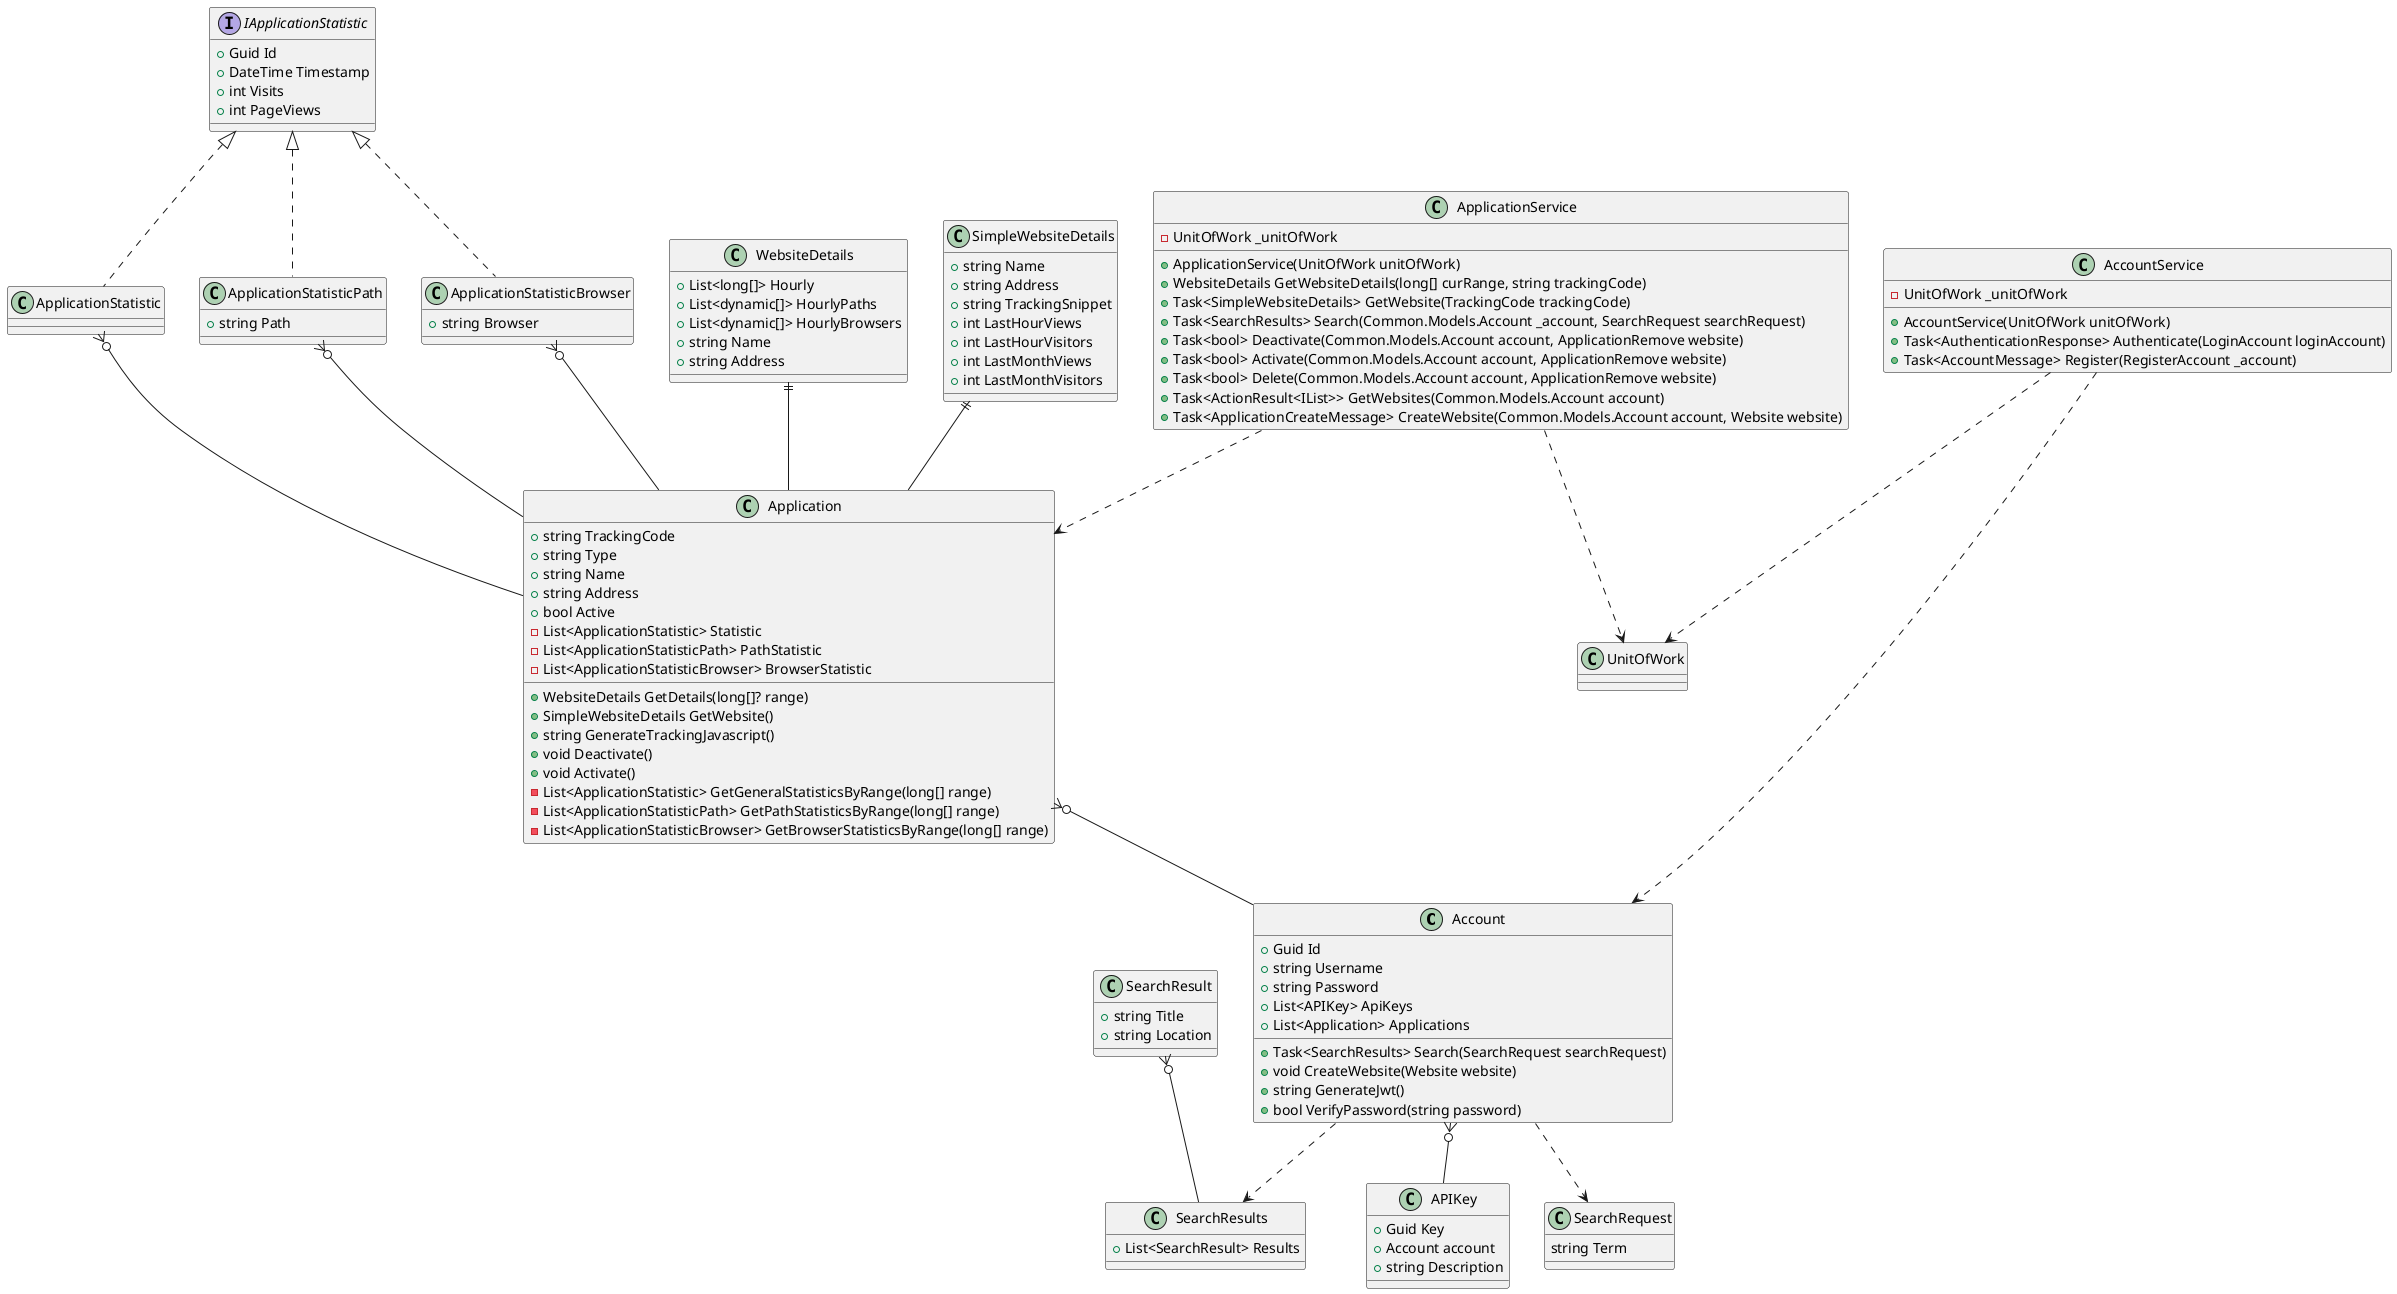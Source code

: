 ﻿@startuml
'https://plantuml.com/class-diagram

class Account {
    +Guid Id
    +string Username
    +string Password
    +List<APIKey> ApiKeys
    +List<Application> Applications
    +Task<SearchResults> Search(SearchRequest searchRequest)
    +void CreateWebsite(Website website)
    +string GenerateJwt()
    +bool VerifyPassword(string password)
}

class APIKey {
    +Guid Key
    +Account account
    +string Description
}

class SearchResults {
    +List<SearchResult> Results
}

class SearchResult {
    +string Title
    +string Location
}

class SearchRequest {
    string Term
}

class Application {
    +string TrackingCode
    +string Type
    +string Name
    +string Address
    +bool Active
    -List<ApplicationStatistic> Statistic
    -List<ApplicationStatisticPath> PathStatistic
    -List<ApplicationStatisticBrowser> BrowserStatistic
    +WebsiteDetails GetDetails(long[]? range)
    +SimpleWebsiteDetails GetWebsite()
    +string GenerateTrackingJavascript()
    +void Deactivate()
    +void Activate()
    -List<ApplicationStatistic> GetGeneralStatisticsByRange(long[] range)
    -List<ApplicationStatisticPath> GetPathStatisticsByRange(long[] range)
    -List<ApplicationStatisticBrowser> GetBrowserStatisticsByRange(long[] range)
}

interface IApplicationStatistic {
    +Guid Id
    +DateTime Timestamp
    +int Visits
    +int PageViews
}

class ApplicationStatistic implements IApplicationStatistic {}

class ApplicationStatisticPath implements IApplicationStatistic {
    +string Path
}

class ApplicationStatisticBrowser implements IApplicationStatistic {
    +string Browser
}

class WebsiteDetails {
    +List<long[]> Hourly
    +List<dynamic[]> HourlyPaths
    +List<dynamic[]> HourlyBrowsers
    +string Name
    +string Address
}

class SimpleWebsiteDetails {
    +string Name
    +string Address
    +string TrackingSnippet
    +int LastHourViews
    +int LastHourVisitors
    +int LastMonthViews
    +int LastMonthVisitors
}

class AccountService {
    -UnitOfWork _unitOfWork
    +AccountService(UnitOfWork unitOfWork)
    +Task<AuthenticationResponse> Authenticate(LoginAccount loginAccount)
    +Task<AccountMessage> Register(RegisterAccount _account)
}

class ApplicationService {
    -UnitOfWork _unitOfWork
    +ApplicationService(UnitOfWork unitOfWork)
    +WebsiteDetails GetWebsiteDetails(long[] curRange, string trackingCode)
    +Task<SimpleWebsiteDetails> GetWebsite(TrackingCode trackingCode)
    +Task<SearchResults> Search(Common.Models.Account _account, SearchRequest searchRequest)
    +Task<bool> Deactivate(Common.Models.Account account, ApplicationRemove website)
    +Task<bool> Activate(Common.Models.Account account, ApplicationRemove website)
    +Task<bool> Delete(Common.Models.Account account, ApplicationRemove website)
    +Task<ActionResult<IList>> GetWebsites(Common.Models.Account account)
    +Task<ApplicationCreateMessage> CreateWebsite(Common.Models.Account account, Website website)
}

class UnitOfWork {}

'Relations
Account }o-- APIKey
SearchResult }o-- SearchResults
Application }o-- Account
ApplicationStatistic }o-- Application
ApplicationStatisticPath }o-- Application
ApplicationStatisticBrowser }o-- Application
WebsiteDetails ||-- Application
SimpleWebsiteDetails ||-- Application

Account ..> SearchResults
Account ..> SearchRequest
ApplicationService ..> UnitOfWork
AccountService ..> UnitOfWork
ApplicationService ..> Application
AccountService ..> Account

@enduml